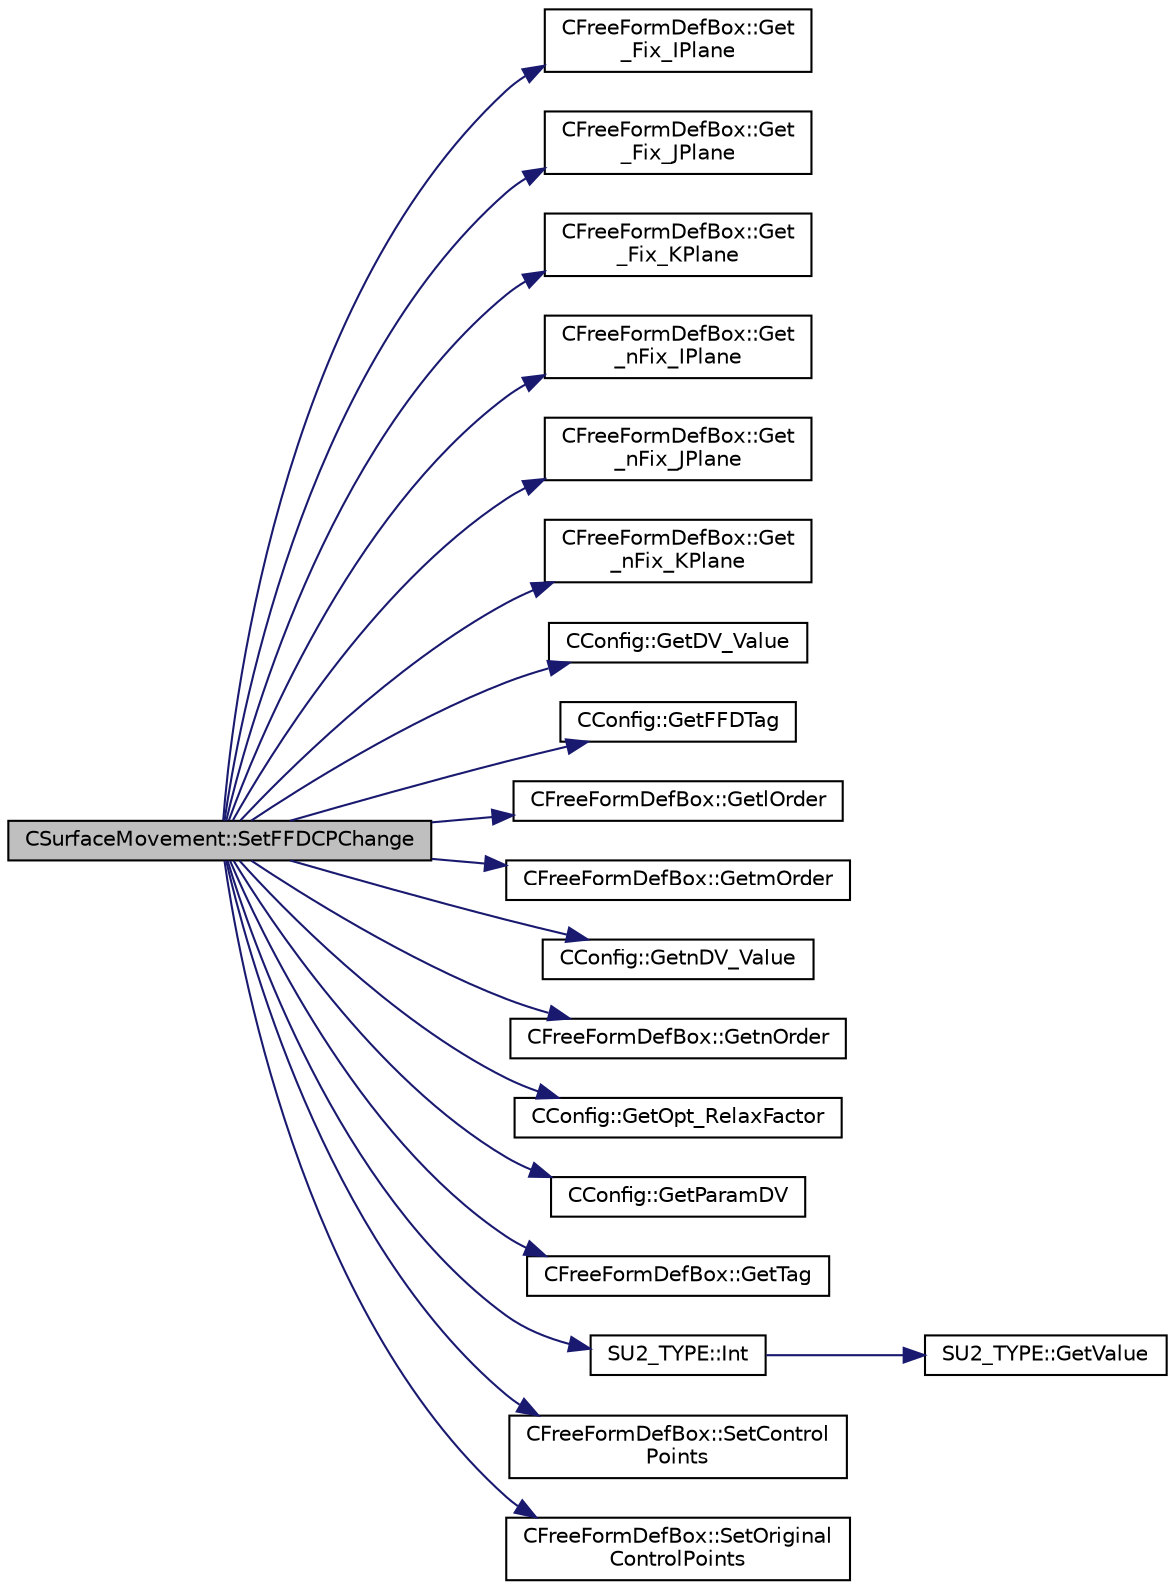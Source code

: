 digraph "CSurfaceMovement::SetFFDCPChange"
{
 // LATEX_PDF_SIZE
  edge [fontname="Helvetica",fontsize="10",labelfontname="Helvetica",labelfontsize="10"];
  node [fontname="Helvetica",fontsize="10",shape=record];
  rankdir="LR";
  Node1 [label="CSurfaceMovement::SetFFDCPChange",height=0.2,width=0.4,color="black", fillcolor="grey75", style="filled", fontcolor="black",tooltip="Set the deformation of the Free From box using the control point position."];
  Node1 -> Node2 [color="midnightblue",fontsize="10",style="solid",fontname="Helvetica"];
  Node2 [label="CFreeFormDefBox::Get\l_Fix_IPlane",height=0.2,width=0.4,color="black", fillcolor="white", style="filled",URL="$classCFreeFormDefBox.html#a378f6cbeb8c62956a9bd9e3c8ba318f7",tooltip="Define the I planes to to fix in a FFD box."];
  Node1 -> Node3 [color="midnightblue",fontsize="10",style="solid",fontname="Helvetica"];
  Node3 [label="CFreeFormDefBox::Get\l_Fix_JPlane",height=0.2,width=0.4,color="black", fillcolor="white", style="filled",URL="$classCFreeFormDefBox.html#aaea48205eeab5e59fc82824a3272d3fe",tooltip="Define the I planes to to fix in a FFD box."];
  Node1 -> Node4 [color="midnightblue",fontsize="10",style="solid",fontname="Helvetica"];
  Node4 [label="CFreeFormDefBox::Get\l_Fix_KPlane",height=0.2,width=0.4,color="black", fillcolor="white", style="filled",URL="$classCFreeFormDefBox.html#aca911efe2b1562e4cca8ad9e3798b75f",tooltip="Define the I planes to to fix in a FFD box."];
  Node1 -> Node5 [color="midnightblue",fontsize="10",style="solid",fontname="Helvetica"];
  Node5 [label="CFreeFormDefBox::Get\l_nFix_IPlane",height=0.2,width=0.4,color="black", fillcolor="white", style="filled",URL="$classCFreeFormDefBox.html#a9f0c9bea2a01b8e2f36e51653d85c030",tooltip="Define the I planes to to fix in a FFD box."];
  Node1 -> Node6 [color="midnightblue",fontsize="10",style="solid",fontname="Helvetica"];
  Node6 [label="CFreeFormDefBox::Get\l_nFix_JPlane",height=0.2,width=0.4,color="black", fillcolor="white", style="filled",URL="$classCFreeFormDefBox.html#ade5a8fb6bd287da9f3e7105ae42b9bea",tooltip="Define the I planes to to fix in a FFD box."];
  Node1 -> Node7 [color="midnightblue",fontsize="10",style="solid",fontname="Helvetica"];
  Node7 [label="CFreeFormDefBox::Get\l_nFix_KPlane",height=0.2,width=0.4,color="black", fillcolor="white", style="filled",URL="$classCFreeFormDefBox.html#a592a3b6a75ddd89543f344980407b3fc",tooltip="Define the I planes to to fix in a FFD box."];
  Node1 -> Node8 [color="midnightblue",fontsize="10",style="solid",fontname="Helvetica"];
  Node8 [label="CConfig::GetDV_Value",height=0.2,width=0.4,color="black", fillcolor="white", style="filled",URL="$classCConfig.html#af6f7c23871fd1b634ff53432ef1d04b9",tooltip="Value of the design variable step, we use this value in design problems."];
  Node1 -> Node9 [color="midnightblue",fontsize="10",style="solid",fontname="Helvetica"];
  Node9 [label="CConfig::GetFFDTag",height=0.2,width=0.4,color="black", fillcolor="white", style="filled",URL="$classCConfig.html#ad8359bfec369e78a6a4d0c3039ffe547",tooltip="Get the FFD Tag of a particular design variable."];
  Node1 -> Node10 [color="midnightblue",fontsize="10",style="solid",fontname="Helvetica"];
  Node10 [label="CFreeFormDefBox::GetlOrder",height=0.2,width=0.4,color="black", fillcolor="white", style="filled",URL="$classCFreeFormDefBox.html#a5c25e21e5d9bf423df83c7b55a7b665c",tooltip="Get the order in the l direction of the FFD FFDBox."];
  Node1 -> Node11 [color="midnightblue",fontsize="10",style="solid",fontname="Helvetica"];
  Node11 [label="CFreeFormDefBox::GetmOrder",height=0.2,width=0.4,color="black", fillcolor="white", style="filled",URL="$classCFreeFormDefBox.html#aa0d7554ac35b3eb646bcf092cf74ca45",tooltip="Get the order in the m direction of the FFD FFDBox."];
  Node1 -> Node12 [color="midnightblue",fontsize="10",style="solid",fontname="Helvetica"];
  Node12 [label="CConfig::GetnDV_Value",height=0.2,width=0.4,color="black", fillcolor="white", style="filled",URL="$classCConfig.html#a2feafc43d2ebac2917c70f15cf138fc6",tooltip="Get the number of design variables."];
  Node1 -> Node13 [color="midnightblue",fontsize="10",style="solid",fontname="Helvetica"];
  Node13 [label="CFreeFormDefBox::GetnOrder",height=0.2,width=0.4,color="black", fillcolor="white", style="filled",URL="$classCFreeFormDefBox.html#a93a86fabec8b4358fc2bb5d97c9ae0ad",tooltip="Get the order in the n direction of the FFD FFDBox."];
  Node1 -> Node14 [color="midnightblue",fontsize="10",style="solid",fontname="Helvetica"];
  Node14 [label="CConfig::GetOpt_RelaxFactor",height=0.2,width=0.4,color="black", fillcolor="white", style="filled",URL="$classCConfig.html#a8337efa2e48c252eca24825437cb288b",tooltip="Get the scale factor for the line search."];
  Node1 -> Node15 [color="midnightblue",fontsize="10",style="solid",fontname="Helvetica"];
  Node15 [label="CConfig::GetParamDV",height=0.2,width=0.4,color="black", fillcolor="white", style="filled",URL="$classCConfig.html#a59a16b5d22ccd10cf9e3bd7790fdf7c3",tooltip="Get a parameter of the particular design variable."];
  Node1 -> Node16 [color="midnightblue",fontsize="10",style="solid",fontname="Helvetica"];
  Node16 [label="CFreeFormDefBox::GetTag",height=0.2,width=0.4,color="black", fillcolor="white", style="filled",URL="$classCFreeFormDefBox.html#a7d9080bb108f0ac61c53b24f031f1f86",tooltip="Get the tag that identify a FFDBox."];
  Node1 -> Node17 [color="midnightblue",fontsize="10",style="solid",fontname="Helvetica"];
  Node17 [label="SU2_TYPE::Int",height=0.2,width=0.4,color="black", fillcolor="white", style="filled",URL="$namespaceSU2__TYPE.html#a6b48817766d8a6486caa2807a52f6bae",tooltip="Casts the primitive value to int (uses GetValue, already implemented for each type)."];
  Node17 -> Node18 [color="midnightblue",fontsize="10",style="solid",fontname="Helvetica"];
  Node18 [label="SU2_TYPE::GetValue",height=0.2,width=0.4,color="black", fillcolor="white", style="filled",URL="$namespaceSU2__TYPE.html#adf52a59d6f4e578f7915ec9abbf7cb22",tooltip="Get the (primitive) value of the datatype (needs to be specialized for active types)."];
  Node1 -> Node19 [color="midnightblue",fontsize="10",style="solid",fontname="Helvetica"];
  Node19 [label="CFreeFormDefBox::SetControl\lPoints",height=0.2,width=0.4,color="black", fillcolor="white", style="filled",URL="$classCFreeFormDefBox.html#abee73537bc43cee2a663ef3597be7c51",tooltip="Set the new value of the coordinates of the control points."];
  Node1 -> Node20 [color="midnightblue",fontsize="10",style="solid",fontname="Helvetica"];
  Node20 [label="CFreeFormDefBox::SetOriginal\lControlPoints",height=0.2,width=0.4,color="black", fillcolor="white", style="filled",URL="$classCFreeFormDefBox.html#a989120f0f11ff8b0ca163437f0c11ada",tooltip="Set the original value of the control points."];
}
